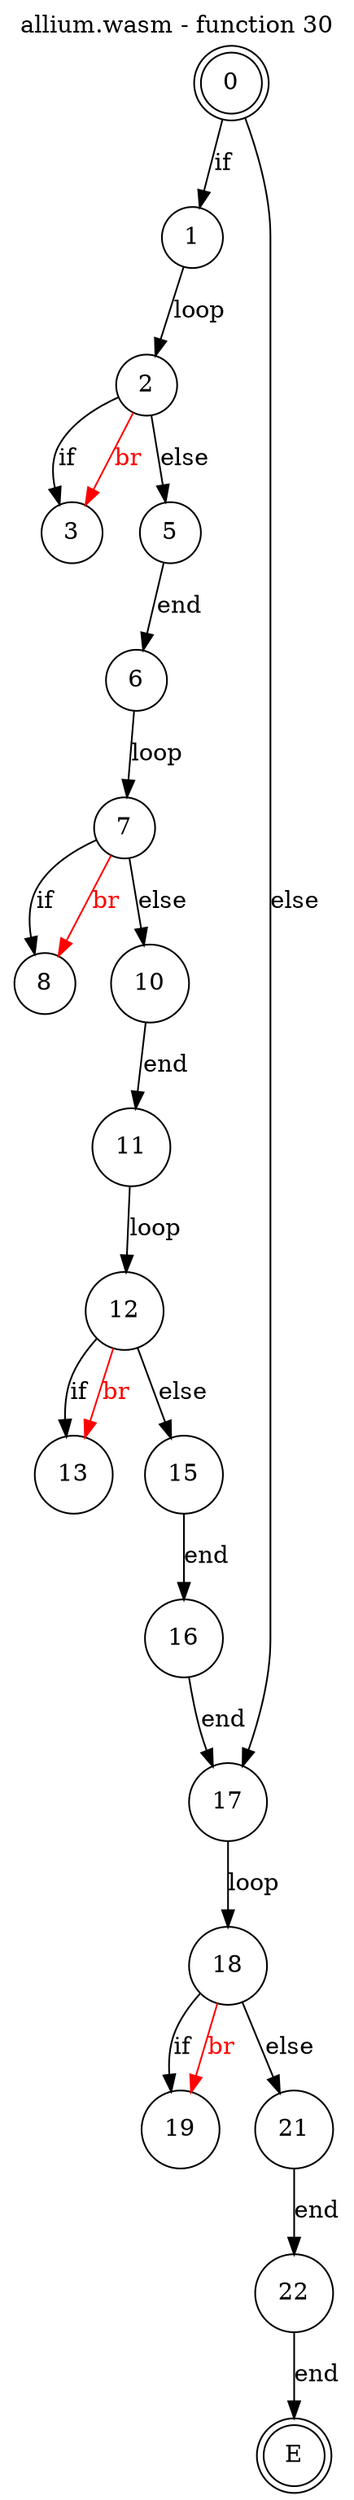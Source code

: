 digraph finite_state_machine {
    label = "allium.wasm - function 30"
    labelloc =  t
    labelfontsize = 16
    labelfontcolor = black
    labelfontname = "Helvetica"
    node [shape = doublecircle]; 0 E ;
    node [shape = circle];
    0 -> 1[label="if"];
    0 -> 17[label="else"];
    1 -> 2[label="loop"];
    2 -> 3[label="if"];
    2 -> 5[label="else"];
    3 -> 2[color="red" dir=back fontcolor="red" label="br"];
    5 -> 6[label="end"];
    6 -> 7[label="loop"];
    7 -> 8[label="if"];
    7 -> 10[label="else"];
    8 -> 7[color="red" dir=back fontcolor="red" label="br"];
    10 -> 11[label="end"];
    11 -> 12[label="loop"];
    12 -> 13[label="if"];
    12 -> 15[label="else"];
    13 -> 12[color="red" dir=back fontcolor="red" label="br"];
    15 -> 16[label="end"];
    16 -> 17[label="end"];
    17 -> 18[label="loop"];
    18 -> 19[label="if"];
    18 -> 21[label="else"];
    19 -> 18[color="red" dir=back fontcolor="red" label="br"];
    21 -> 22[label="end"];
    22 -> E[label="end"];
}
